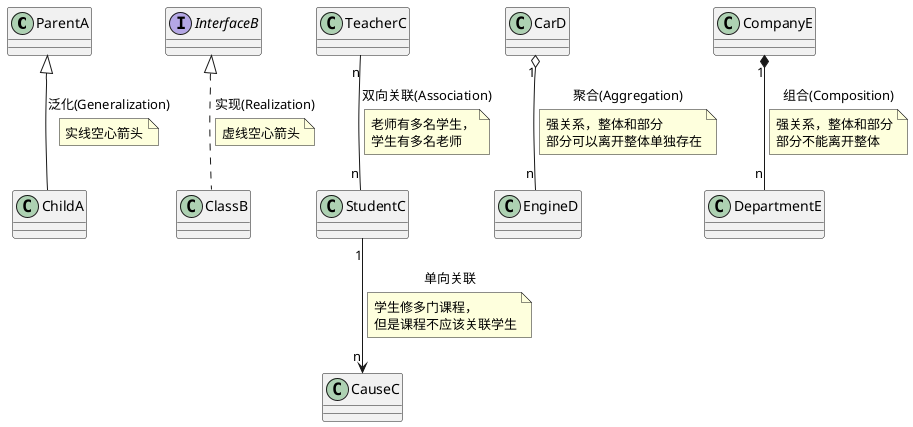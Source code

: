 @startuml

class ParentA
class ChildA
ParentA <|-- ChildA: 泛化(Generalization)
note on link: 实线空心箭头

interface InterfaceB
class ClassB
InterfaceB <|.. ClassB:实现(Realization)
note on link: 虚线空心箭头

class TeacherC
class StudentC
Class CauseC
TeacherC "n" -- "n" StudentC:双向关联(Association)
note on link:老师有多名学生，\n学生有多名老师
StudentC "1" --> "n" CauseC:单向关联
note on link:学生修多门课程，\n但是课程不应该关联学生

class CarD
class EngineD
CarD "1" o-- "n" EngineD: 聚合(Aggregation)
note on link:强关系，整体和部分\n部分可以离开整体单独存在

class CompanyE
class DepartmentE
CompanyE "1" *-- "n" DepartmentE: 组合(Composition)
note on link:强关系，整体和部分\n部分不能离开整体


@enduml